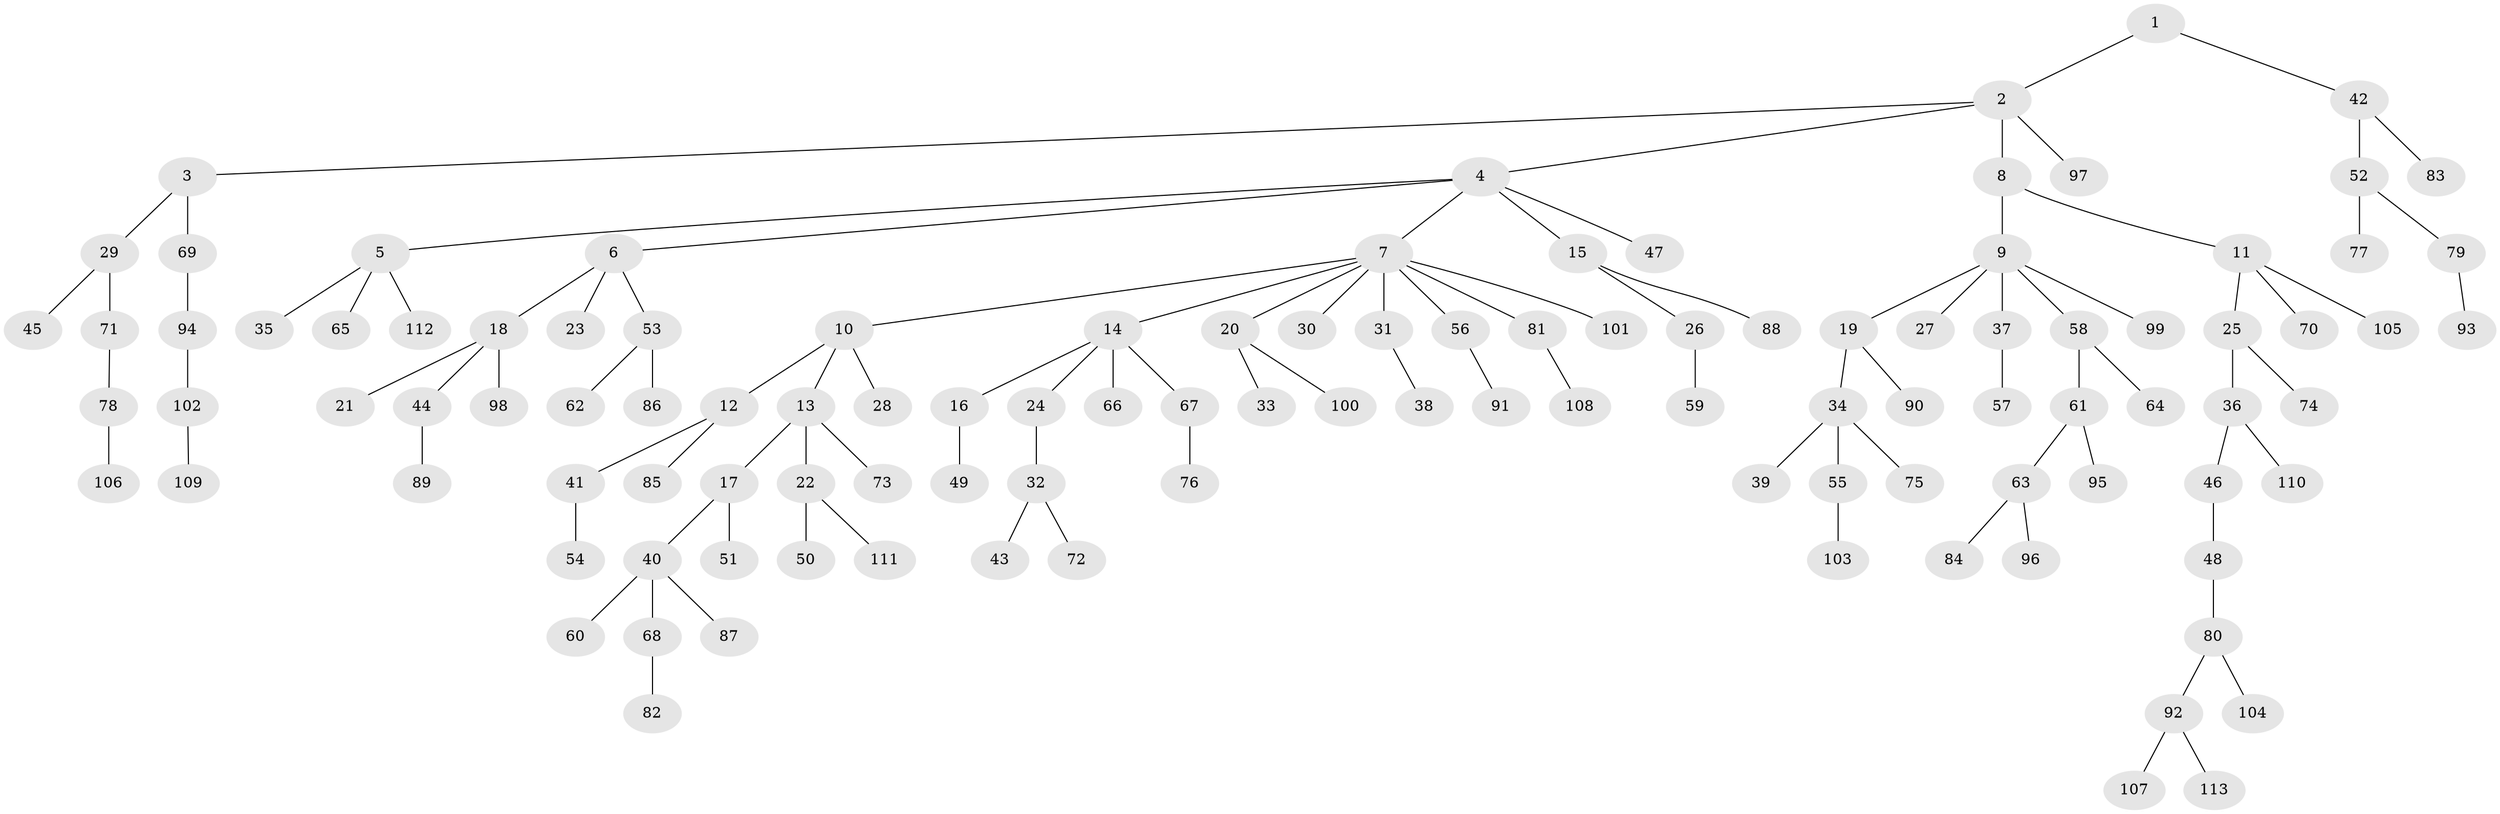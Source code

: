 // coarse degree distribution, {5: 0.02531645569620253, 3: 0.12658227848101267, 6: 0.0379746835443038, 4: 0.06329113924050633, 10: 0.012658227848101266, 2: 0.12658227848101267, 1: 0.6075949367088608}
// Generated by graph-tools (version 1.1) at 2025/19/03/04/25 18:19:23]
// undirected, 113 vertices, 112 edges
graph export_dot {
graph [start="1"]
  node [color=gray90,style=filled];
  1;
  2;
  3;
  4;
  5;
  6;
  7;
  8;
  9;
  10;
  11;
  12;
  13;
  14;
  15;
  16;
  17;
  18;
  19;
  20;
  21;
  22;
  23;
  24;
  25;
  26;
  27;
  28;
  29;
  30;
  31;
  32;
  33;
  34;
  35;
  36;
  37;
  38;
  39;
  40;
  41;
  42;
  43;
  44;
  45;
  46;
  47;
  48;
  49;
  50;
  51;
  52;
  53;
  54;
  55;
  56;
  57;
  58;
  59;
  60;
  61;
  62;
  63;
  64;
  65;
  66;
  67;
  68;
  69;
  70;
  71;
  72;
  73;
  74;
  75;
  76;
  77;
  78;
  79;
  80;
  81;
  82;
  83;
  84;
  85;
  86;
  87;
  88;
  89;
  90;
  91;
  92;
  93;
  94;
  95;
  96;
  97;
  98;
  99;
  100;
  101;
  102;
  103;
  104;
  105;
  106;
  107;
  108;
  109;
  110;
  111;
  112;
  113;
  1 -- 2;
  1 -- 42;
  2 -- 3;
  2 -- 4;
  2 -- 8;
  2 -- 97;
  3 -- 29;
  3 -- 69;
  4 -- 5;
  4 -- 6;
  4 -- 7;
  4 -- 15;
  4 -- 47;
  5 -- 35;
  5 -- 65;
  5 -- 112;
  6 -- 18;
  6 -- 23;
  6 -- 53;
  7 -- 10;
  7 -- 14;
  7 -- 20;
  7 -- 30;
  7 -- 31;
  7 -- 56;
  7 -- 81;
  7 -- 101;
  8 -- 9;
  8 -- 11;
  9 -- 19;
  9 -- 27;
  9 -- 37;
  9 -- 58;
  9 -- 99;
  10 -- 12;
  10 -- 13;
  10 -- 28;
  11 -- 25;
  11 -- 70;
  11 -- 105;
  12 -- 41;
  12 -- 85;
  13 -- 17;
  13 -- 22;
  13 -- 73;
  14 -- 16;
  14 -- 24;
  14 -- 66;
  14 -- 67;
  15 -- 26;
  15 -- 88;
  16 -- 49;
  17 -- 40;
  17 -- 51;
  18 -- 21;
  18 -- 44;
  18 -- 98;
  19 -- 34;
  19 -- 90;
  20 -- 33;
  20 -- 100;
  22 -- 50;
  22 -- 111;
  24 -- 32;
  25 -- 36;
  25 -- 74;
  26 -- 59;
  29 -- 45;
  29 -- 71;
  31 -- 38;
  32 -- 43;
  32 -- 72;
  34 -- 39;
  34 -- 55;
  34 -- 75;
  36 -- 46;
  36 -- 110;
  37 -- 57;
  40 -- 60;
  40 -- 68;
  40 -- 87;
  41 -- 54;
  42 -- 52;
  42 -- 83;
  44 -- 89;
  46 -- 48;
  48 -- 80;
  52 -- 77;
  52 -- 79;
  53 -- 62;
  53 -- 86;
  55 -- 103;
  56 -- 91;
  58 -- 61;
  58 -- 64;
  61 -- 63;
  61 -- 95;
  63 -- 84;
  63 -- 96;
  67 -- 76;
  68 -- 82;
  69 -- 94;
  71 -- 78;
  78 -- 106;
  79 -- 93;
  80 -- 92;
  80 -- 104;
  81 -- 108;
  92 -- 107;
  92 -- 113;
  94 -- 102;
  102 -- 109;
}
